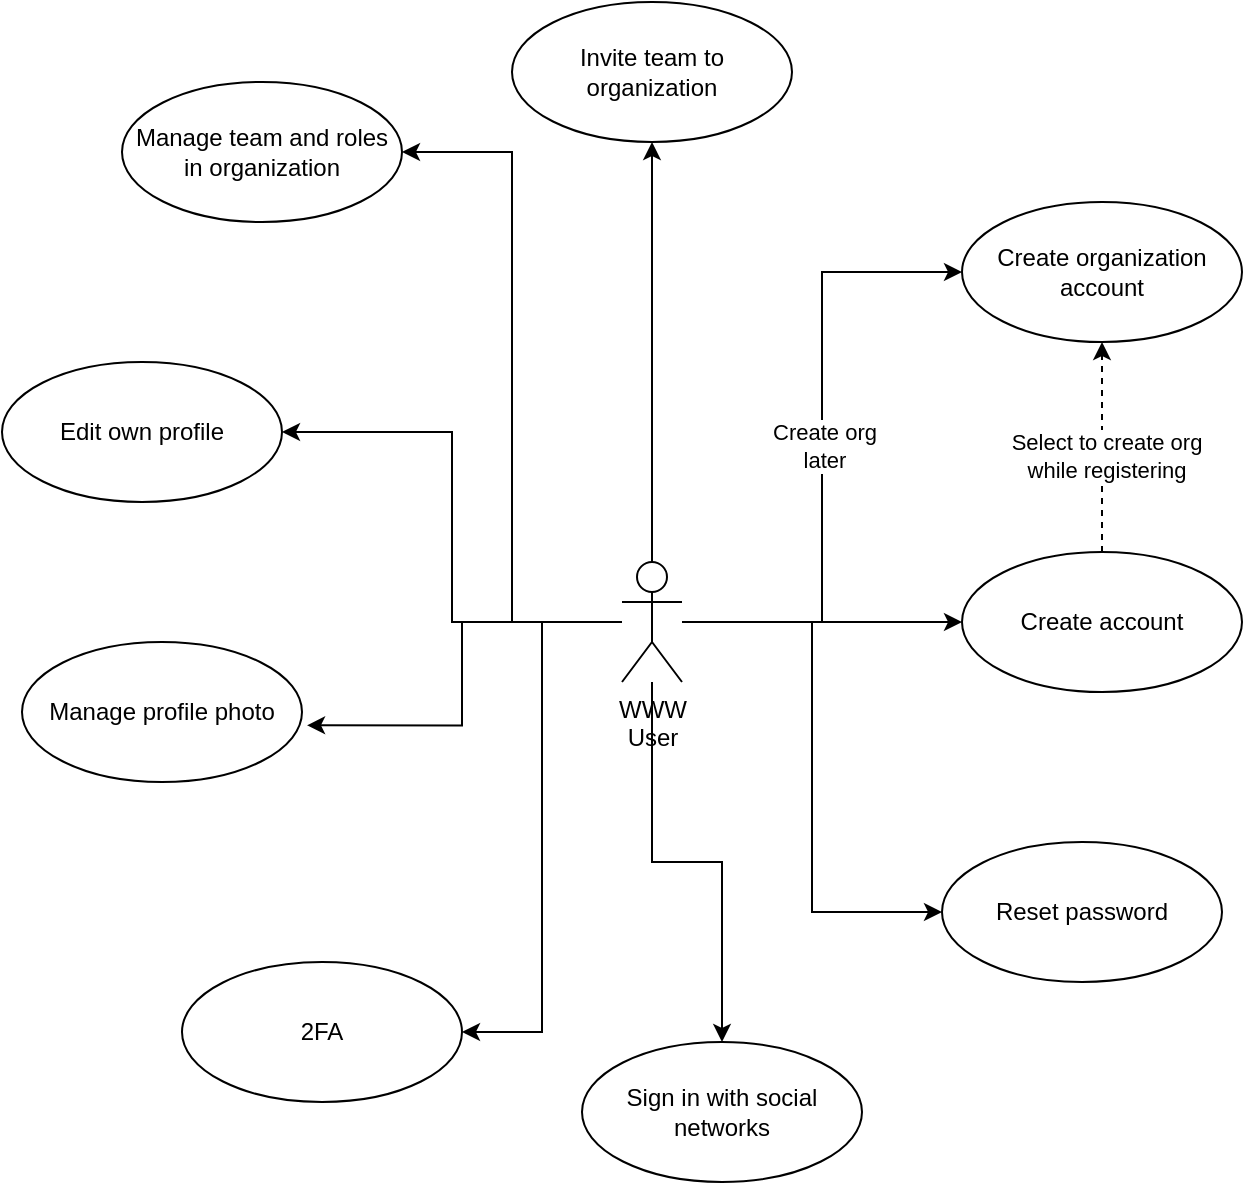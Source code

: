 <mxfile version="22.0.8" type="device">
  <diagram name="Page-1" id="S_X7HQivTLjcKLrDD0YR">
    <mxGraphModel dx="988" dy="554" grid="1" gridSize="10" guides="1" tooltips="1" connect="1" arrows="1" fold="1" page="1" pageScale="1" pageWidth="827" pageHeight="1169" math="0" shadow="0">
      <root>
        <mxCell id="0" />
        <mxCell id="1" parent="0" />
        <mxCell id="Eq9Bq2XqQiBUu2hylqSD-7" style="edgeStyle=orthogonalEdgeStyle;rounded=0;orthogonalLoop=1;jettySize=auto;html=1;" parent="1" source="Eq9Bq2XqQiBUu2hylqSD-1" target="Eq9Bq2XqQiBUu2hylqSD-2" edge="1">
          <mxGeometry relative="1" as="geometry" />
        </mxCell>
        <mxCell id="Eq9Bq2XqQiBUu2hylqSD-8" style="edgeStyle=orthogonalEdgeStyle;rounded=0;orthogonalLoop=1;jettySize=auto;html=1;entryX=0;entryY=0.5;entryDx=0;entryDy=0;" parent="1" source="Eq9Bq2XqQiBUu2hylqSD-1" target="Eq9Bq2XqQiBUu2hylqSD-3" edge="1">
          <mxGeometry relative="1" as="geometry" />
        </mxCell>
        <mxCell id="Eq9Bq2XqQiBUu2hylqSD-10" value="Create org&lt;br&gt;later" style="edgeLabel;html=1;align=center;verticalAlign=middle;resizable=0;points=[];" parent="Eq9Bq2XqQiBUu2hylqSD-8" vertex="1" connectable="0">
          <mxGeometry x="0.005" y="-1" relative="1" as="geometry">
            <mxPoint as="offset" />
          </mxGeometry>
        </mxCell>
        <mxCell id="Eq9Bq2XqQiBUu2hylqSD-18" style="edgeStyle=orthogonalEdgeStyle;rounded=0;orthogonalLoop=1;jettySize=auto;html=1;entryX=0;entryY=0.5;entryDx=0;entryDy=0;" parent="1" source="Eq9Bq2XqQiBUu2hylqSD-1" target="Eq9Bq2XqQiBUu2hylqSD-14" edge="1">
          <mxGeometry relative="1" as="geometry" />
        </mxCell>
        <mxCell id="Eq9Bq2XqQiBUu2hylqSD-19" style="edgeStyle=orthogonalEdgeStyle;rounded=0;orthogonalLoop=1;jettySize=auto;html=1;entryX=0.5;entryY=0;entryDx=0;entryDy=0;" parent="1" source="Eq9Bq2XqQiBUu2hylqSD-1" target="Eq9Bq2XqQiBUu2hylqSD-15" edge="1">
          <mxGeometry relative="1" as="geometry" />
        </mxCell>
        <mxCell id="Eq9Bq2XqQiBUu2hylqSD-20" style="edgeStyle=orthogonalEdgeStyle;rounded=0;orthogonalLoop=1;jettySize=auto;html=1;entryX=1;entryY=0.5;entryDx=0;entryDy=0;" parent="1" source="Eq9Bq2XqQiBUu2hylqSD-1" target="Eq9Bq2XqQiBUu2hylqSD-16" edge="1">
          <mxGeometry relative="1" as="geometry" />
        </mxCell>
        <mxCell id="Eq9Bq2XqQiBUu2hylqSD-22" style="edgeStyle=orthogonalEdgeStyle;rounded=0;orthogonalLoop=1;jettySize=auto;html=1;entryX=1;entryY=0.5;entryDx=0;entryDy=0;" parent="1" source="Eq9Bq2XqQiBUu2hylqSD-1" target="Eq9Bq2XqQiBUu2hylqSD-11" edge="1">
          <mxGeometry relative="1" as="geometry" />
        </mxCell>
        <mxCell id="Eq9Bq2XqQiBUu2hylqSD-23" style="edgeStyle=orthogonalEdgeStyle;rounded=0;orthogonalLoop=1;jettySize=auto;html=1;entryX=1;entryY=0.5;entryDx=0;entryDy=0;" parent="1" source="Eq9Bq2XqQiBUu2hylqSD-1" target="Eq9Bq2XqQiBUu2hylqSD-13" edge="1">
          <mxGeometry relative="1" as="geometry" />
        </mxCell>
        <mxCell id="Eq9Bq2XqQiBUu2hylqSD-24" style="edgeStyle=orthogonalEdgeStyle;rounded=0;orthogonalLoop=1;jettySize=auto;html=1;entryX=0.5;entryY=1;entryDx=0;entryDy=0;" parent="1" source="Eq9Bq2XqQiBUu2hylqSD-1" target="Eq9Bq2XqQiBUu2hylqSD-12" edge="1">
          <mxGeometry relative="1" as="geometry" />
        </mxCell>
        <mxCell id="Eq9Bq2XqQiBUu2hylqSD-1" value="WWW &lt;br&gt;User" style="shape=umlActor;verticalLabelPosition=bottom;verticalAlign=top;html=1;" parent="1" vertex="1">
          <mxGeometry x="390" y="390" width="30" height="60" as="geometry" />
        </mxCell>
        <mxCell id="Eq9Bq2XqQiBUu2hylqSD-5" style="edgeStyle=orthogonalEdgeStyle;rounded=0;orthogonalLoop=1;jettySize=auto;html=1;dashed=1;" parent="1" source="Eq9Bq2XqQiBUu2hylqSD-2" target="Eq9Bq2XqQiBUu2hylqSD-3" edge="1">
          <mxGeometry relative="1" as="geometry" />
        </mxCell>
        <mxCell id="Eq9Bq2XqQiBUu2hylqSD-9" value="Select to create org&lt;br&gt;while registering" style="edgeLabel;html=1;align=center;verticalAlign=middle;resizable=0;points=[];" parent="Eq9Bq2XqQiBUu2hylqSD-5" vertex="1" connectable="0">
          <mxGeometry x="-0.079" y="-2" relative="1" as="geometry">
            <mxPoint as="offset" />
          </mxGeometry>
        </mxCell>
        <mxCell id="Eq9Bq2XqQiBUu2hylqSD-2" value="Create account" style="ellipse;whiteSpace=wrap;html=1;" parent="1" vertex="1">
          <mxGeometry x="560" y="385" width="140" height="70" as="geometry" />
        </mxCell>
        <mxCell id="Eq9Bq2XqQiBUu2hylqSD-3" value="Create organization account" style="ellipse;whiteSpace=wrap;html=1;" parent="1" vertex="1">
          <mxGeometry x="560" y="210" width="140" height="70" as="geometry" />
        </mxCell>
        <mxCell id="Eq9Bq2XqQiBUu2hylqSD-11" value="Edit own profile" style="ellipse;whiteSpace=wrap;html=1;" parent="1" vertex="1">
          <mxGeometry x="80" y="290" width="140" height="70" as="geometry" />
        </mxCell>
        <mxCell id="Eq9Bq2XqQiBUu2hylqSD-12" value="Invite team to organization" style="ellipse;whiteSpace=wrap;html=1;" parent="1" vertex="1">
          <mxGeometry x="335" y="110" width="140" height="70" as="geometry" />
        </mxCell>
        <mxCell id="Eq9Bq2XqQiBUu2hylqSD-13" value="Manage team and roles in organization" style="ellipse;whiteSpace=wrap;html=1;" parent="1" vertex="1">
          <mxGeometry x="140" y="150" width="140" height="70" as="geometry" />
        </mxCell>
        <mxCell id="Eq9Bq2XqQiBUu2hylqSD-14" value="Reset password" style="ellipse;whiteSpace=wrap;html=1;" parent="1" vertex="1">
          <mxGeometry x="550" y="530" width="140" height="70" as="geometry" />
        </mxCell>
        <mxCell id="Eq9Bq2XqQiBUu2hylqSD-15" value="Sign in with social networks" style="ellipse;whiteSpace=wrap;html=1;" parent="1" vertex="1">
          <mxGeometry x="370" y="630" width="140" height="70" as="geometry" />
        </mxCell>
        <mxCell id="Eq9Bq2XqQiBUu2hylqSD-16" value="2FA" style="ellipse;whiteSpace=wrap;html=1;" parent="1" vertex="1">
          <mxGeometry x="170" y="590" width="140" height="70" as="geometry" />
        </mxCell>
        <mxCell id="Eq9Bq2XqQiBUu2hylqSD-17" value="Manage profile photo" style="ellipse;whiteSpace=wrap;html=1;" parent="1" vertex="1">
          <mxGeometry x="90" y="430" width="140" height="70" as="geometry" />
        </mxCell>
        <mxCell id="Eq9Bq2XqQiBUu2hylqSD-21" style="edgeStyle=orthogonalEdgeStyle;rounded=0;orthogonalLoop=1;jettySize=auto;html=1;entryX=1.018;entryY=0.595;entryDx=0;entryDy=0;entryPerimeter=0;" parent="1" source="Eq9Bq2XqQiBUu2hylqSD-1" target="Eq9Bq2XqQiBUu2hylqSD-17" edge="1">
          <mxGeometry relative="1" as="geometry" />
        </mxCell>
      </root>
    </mxGraphModel>
  </diagram>
</mxfile>
